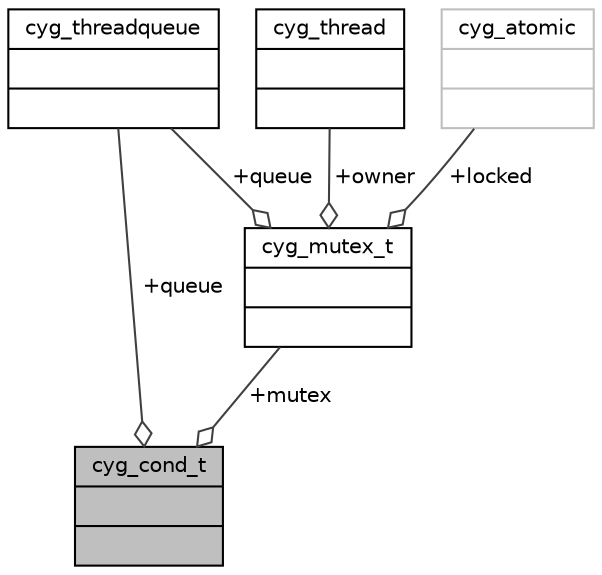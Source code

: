 digraph "cyg_cond_t"
{
  edge [fontname="Helvetica",fontsize="10",labelfontname="Helvetica",labelfontsize="10"];
  node [fontname="Helvetica",fontsize="10",shape=record];
  Node1 [label="{cyg_cond_t\n||}",height=0.2,width=0.4,color="black", fillcolor="grey75", style="filled" fontcolor="black"];
  Node2 -> Node1 [color="grey25",fontsize="10",style="solid",label=" +queue" ,arrowhead="odiamond",fontname="Helvetica"];
  Node2 [label="{cyg_threadqueue\n||}",height=0.2,width=0.4,color="black", fillcolor="white", style="filled",URL="$structcyg__threadqueue.html"];
  Node3 -> Node1 [color="grey25",fontsize="10",style="solid",label=" +mutex" ,arrowhead="odiamond",fontname="Helvetica"];
  Node3 [label="{cyg_mutex_t\n||}",height=0.2,width=0.4,color="black", fillcolor="white", style="filled",URL="$structcyg__mutex__t.html"];
  Node2 -> Node3 [color="grey25",fontsize="10",style="solid",label=" +queue" ,arrowhead="odiamond",fontname="Helvetica"];
  Node4 -> Node3 [color="grey25",fontsize="10",style="solid",label=" +owner" ,arrowhead="odiamond",fontname="Helvetica"];
  Node4 [label="{cyg_thread\n||}",height=0.2,width=0.4,color="black", fillcolor="white", style="filled",URL="$structcyg__thread.html"];
  Node5 -> Node3 [color="grey25",fontsize="10",style="solid",label=" +locked" ,arrowhead="odiamond",fontname="Helvetica"];
  Node5 [label="{cyg_atomic\n||}",height=0.2,width=0.4,color="grey75", fillcolor="white", style="filled"];
}
